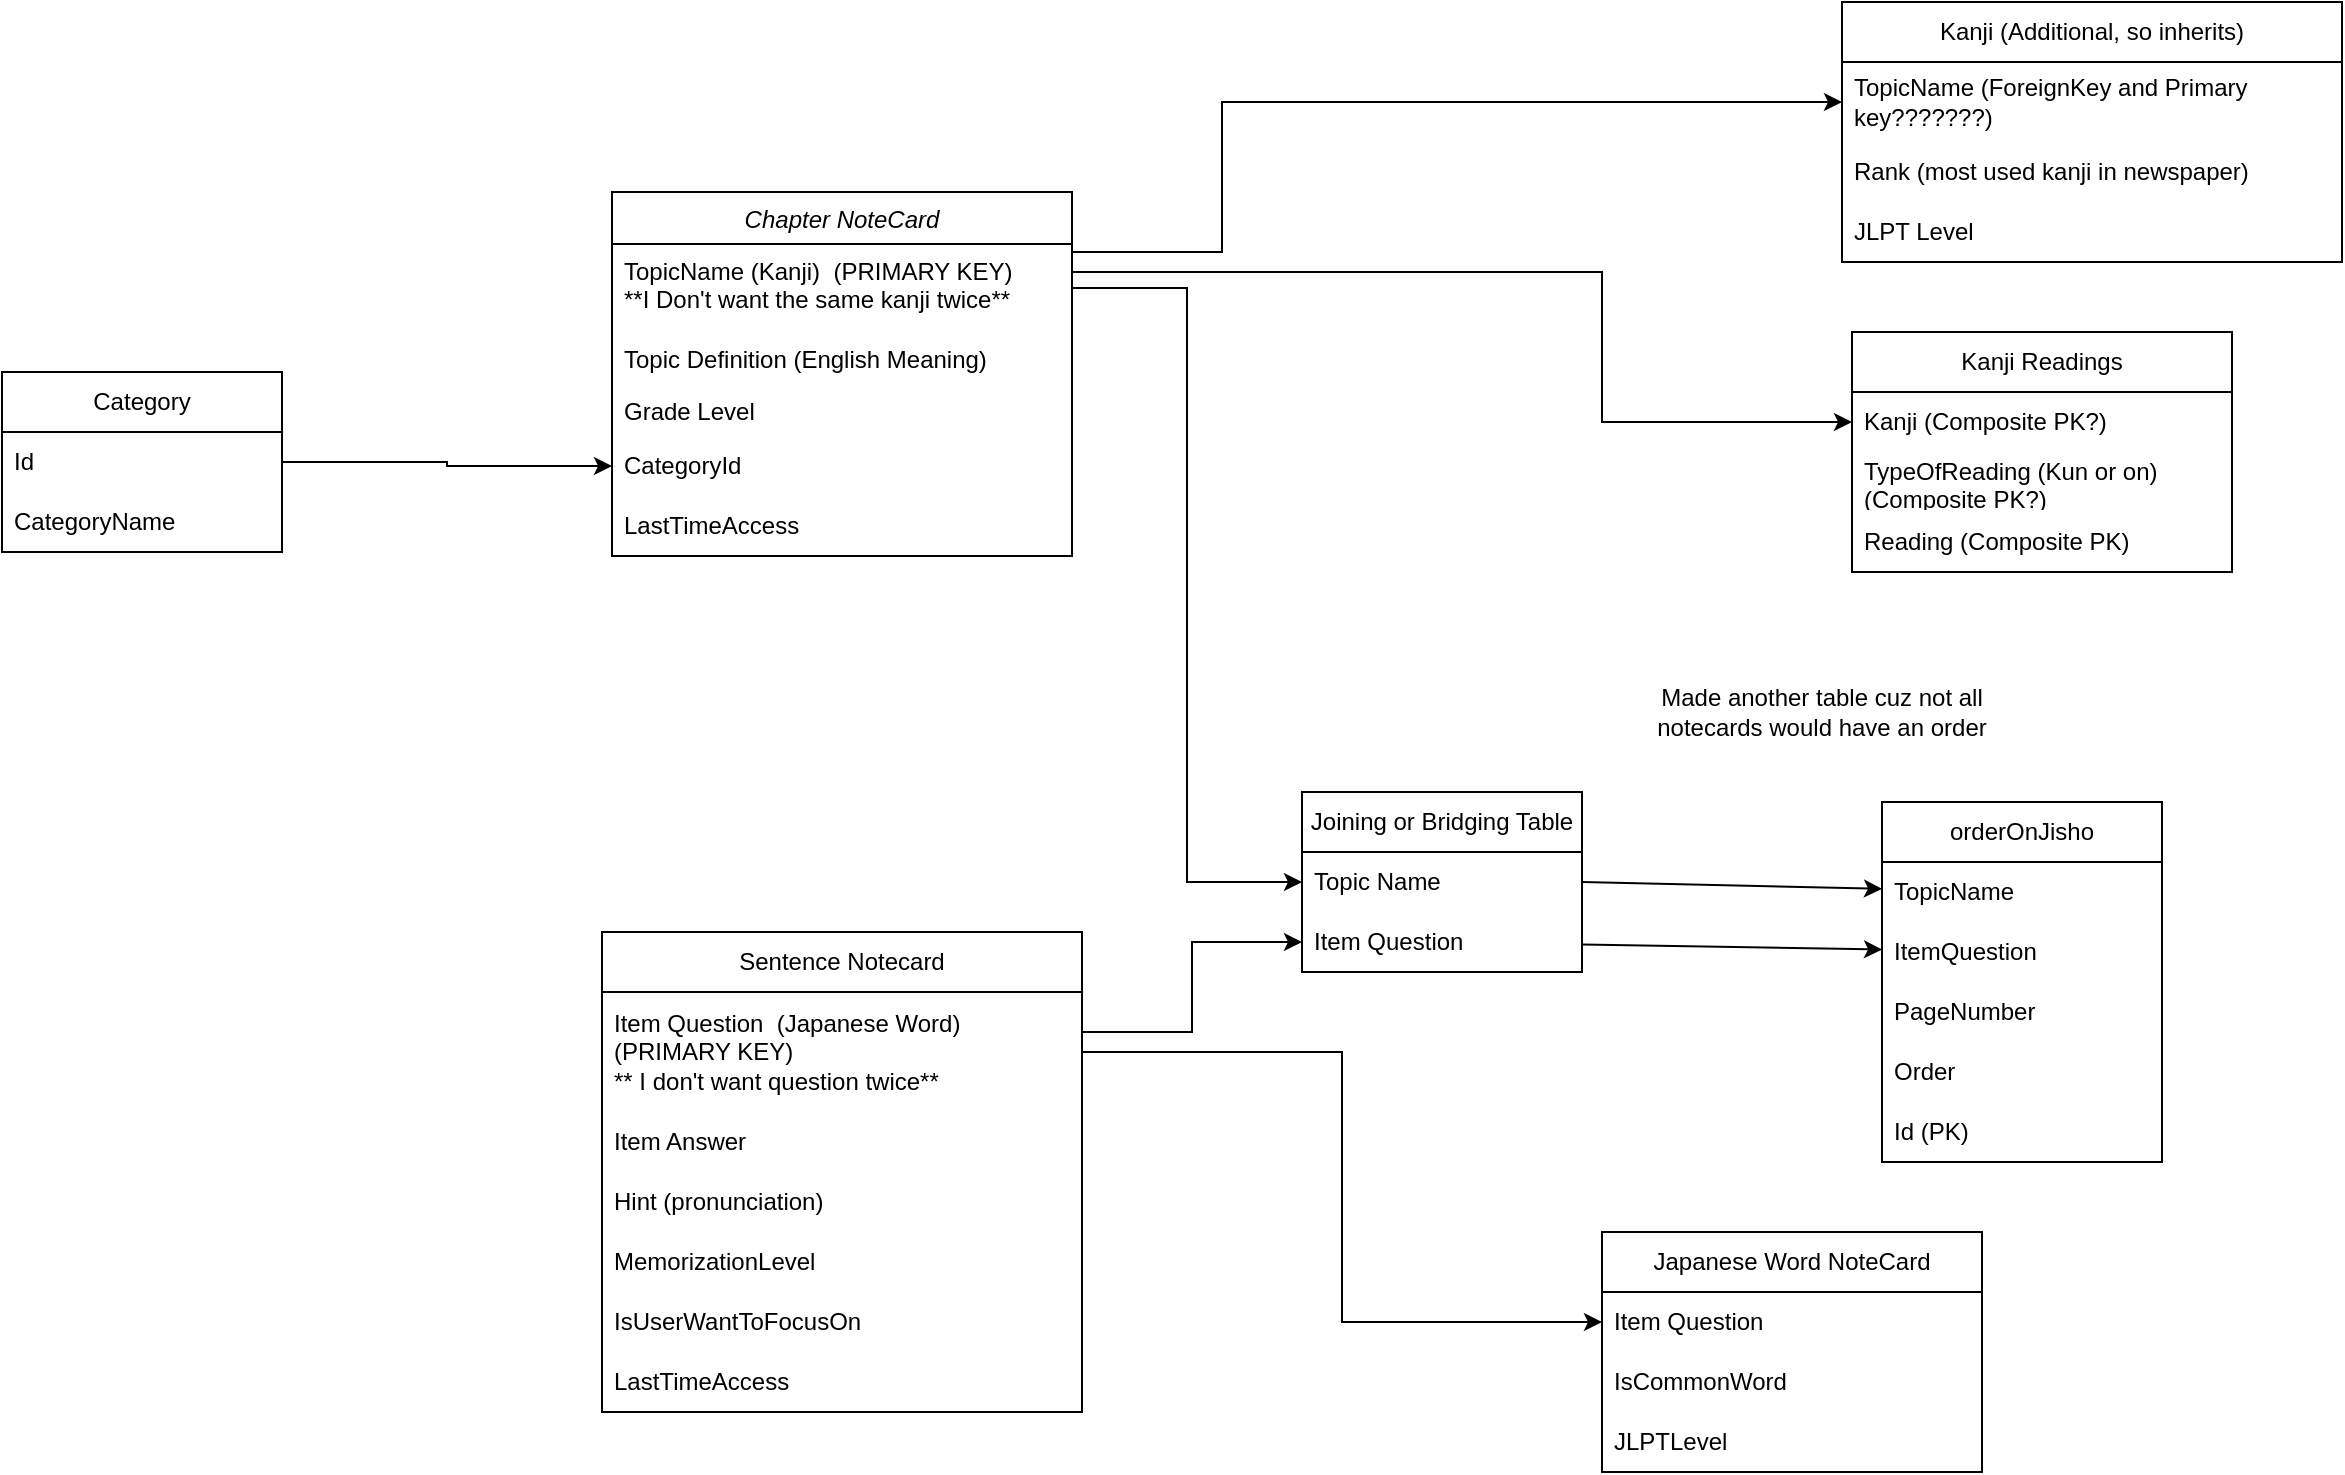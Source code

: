 <mxfile version="21.1.9" type="device">
  <diagram id="C5RBs43oDa-KdzZeNtuy" name="Page-1">
    <mxGraphModel dx="2261" dy="675" grid="1" gridSize="10" guides="1" tooltips="1" connect="1" arrows="1" fold="1" page="1" pageScale="1" pageWidth="827" pageHeight="1169" math="0" shadow="0">
      <root>
        <mxCell id="WIyWlLk6GJQsqaUBKTNV-0" />
        <mxCell id="WIyWlLk6GJQsqaUBKTNV-1" parent="WIyWlLk6GJQsqaUBKTNV-0" />
        <mxCell id="zkfFHV4jXpPFQw0GAbJ--0" value="Chapter NoteCard" style="swimlane;fontStyle=2;align=center;verticalAlign=top;childLayout=stackLayout;horizontal=1;startSize=26;horizontalStack=0;resizeParent=1;resizeLast=0;collapsible=1;marginBottom=0;rounded=0;shadow=0;strokeWidth=1;" parent="WIyWlLk6GJQsqaUBKTNV-1" vertex="1">
          <mxGeometry x="-145" y="160" width="230" height="182" as="geometry">
            <mxRectangle x="230" y="140" width="160" height="26" as="alternateBounds" />
          </mxGeometry>
        </mxCell>
        <mxCell id="zkfFHV4jXpPFQw0GAbJ--1" value="TopicName (Kanji)  (PRIMARY KEY)&#xa;**I Don&#39;t want the same kanji twice**&#xa;" style="text;align=left;verticalAlign=top;spacingLeft=4;spacingRight=4;overflow=hidden;rotatable=0;points=[[0,0.5],[1,0.5]];portConstraint=eastwest;" parent="zkfFHV4jXpPFQw0GAbJ--0" vertex="1">
          <mxGeometry y="26" width="230" height="44" as="geometry" />
        </mxCell>
        <mxCell id="zkfFHV4jXpPFQw0GAbJ--2" value="Topic Definition (English Meaning)" style="text;align=left;verticalAlign=top;spacingLeft=4;spacingRight=4;overflow=hidden;rotatable=0;points=[[0,0.5],[1,0.5]];portConstraint=eastwest;rounded=0;shadow=0;html=0;" parent="zkfFHV4jXpPFQw0GAbJ--0" vertex="1">
          <mxGeometry y="70" width="230" height="26" as="geometry" />
        </mxCell>
        <mxCell id="zkfFHV4jXpPFQw0GAbJ--3" value="Grade Level" style="text;align=left;verticalAlign=top;spacingLeft=4;spacingRight=4;overflow=hidden;rotatable=0;points=[[0,0.5],[1,0.5]];portConstraint=eastwest;rounded=0;shadow=0;html=0;" parent="zkfFHV4jXpPFQw0GAbJ--0" vertex="1">
          <mxGeometry y="96" width="230" height="26" as="geometry" />
        </mxCell>
        <mxCell id="JdzLWAcJNZ2SYFwHWzFW-6" value="CategoryId" style="text;strokeColor=none;fillColor=none;align=left;verticalAlign=middle;spacingLeft=4;spacingRight=4;overflow=hidden;points=[[0,0.5],[1,0.5]];portConstraint=eastwest;rotatable=0;whiteSpace=wrap;html=1;" vertex="1" parent="zkfFHV4jXpPFQw0GAbJ--0">
          <mxGeometry y="122" width="230" height="30" as="geometry" />
        </mxCell>
        <mxCell id="JdzLWAcJNZ2SYFwHWzFW-12" value="LastTimeAccess" style="text;strokeColor=none;fillColor=none;align=left;verticalAlign=middle;spacingLeft=4;spacingRight=4;overflow=hidden;points=[[0,0.5],[1,0.5]];portConstraint=eastwest;rotatable=0;whiteSpace=wrap;html=1;" vertex="1" parent="zkfFHV4jXpPFQw0GAbJ--0">
          <mxGeometry y="152" width="230" height="30" as="geometry" />
        </mxCell>
        <mxCell id="7sE6ybxqHzxTWhRqrIk--2" value="Sentence Notecard" style="swimlane;fontStyle=0;childLayout=stackLayout;horizontal=1;startSize=30;horizontalStack=0;resizeParent=1;resizeParentMax=0;resizeLast=0;collapsible=1;marginBottom=0;whiteSpace=wrap;html=1;" parent="WIyWlLk6GJQsqaUBKTNV-1" vertex="1">
          <mxGeometry x="-150" y="530" width="240" height="240" as="geometry" />
        </mxCell>
        <mxCell id="7sE6ybxqHzxTWhRqrIk--3" value="&lt;div&gt;Item Question&amp;nbsp; (Japanese Word) (PRIMARY KEY)&amp;nbsp; &lt;br&gt;&lt;/div&gt;&lt;div&gt;** I don&#39;t want question twice**&lt;br&gt;&lt;/div&gt;" style="text;strokeColor=none;fillColor=none;align=left;verticalAlign=middle;spacingLeft=4;spacingRight=4;overflow=hidden;points=[[0,0.5],[1,0.5]];portConstraint=eastwest;rotatable=0;whiteSpace=wrap;html=1;" parent="7sE6ybxqHzxTWhRqrIk--2" vertex="1">
          <mxGeometry y="30" width="240" height="60" as="geometry" />
        </mxCell>
        <mxCell id="7sE6ybxqHzxTWhRqrIk--4" value="Item Answer" style="text;strokeColor=none;fillColor=none;align=left;verticalAlign=middle;spacingLeft=4;spacingRight=4;overflow=hidden;points=[[0,0.5],[1,0.5]];portConstraint=eastwest;rotatable=0;whiteSpace=wrap;html=1;" parent="7sE6ybxqHzxTWhRqrIk--2" vertex="1">
          <mxGeometry y="90" width="240" height="30" as="geometry" />
        </mxCell>
        <mxCell id="idc8zW7GMYVcaOIjOReg-0" value="&lt;div&gt;Hint (pronunciation)&lt;/div&gt;" style="text;strokeColor=none;fillColor=none;align=left;verticalAlign=middle;spacingLeft=4;spacingRight=4;overflow=hidden;points=[[0,0.5],[1,0.5]];portConstraint=eastwest;rotatable=0;whiteSpace=wrap;html=1;" parent="7sE6ybxqHzxTWhRqrIk--2" vertex="1">
          <mxGeometry y="120" width="240" height="30" as="geometry" />
        </mxCell>
        <mxCell id="JdzLWAcJNZ2SYFwHWzFW-13" value="MemorizationLevel" style="text;strokeColor=none;fillColor=none;align=left;verticalAlign=middle;spacingLeft=4;spacingRight=4;overflow=hidden;points=[[0,0.5],[1,0.5]];portConstraint=eastwest;rotatable=0;whiteSpace=wrap;html=1;" vertex="1" parent="7sE6ybxqHzxTWhRqrIk--2">
          <mxGeometry y="150" width="240" height="30" as="geometry" />
        </mxCell>
        <mxCell id="JdzLWAcJNZ2SYFwHWzFW-14" value="IsUserWantToFocusOn" style="text;strokeColor=none;fillColor=none;align=left;verticalAlign=middle;spacingLeft=4;spacingRight=4;overflow=hidden;points=[[0,0.5],[1,0.5]];portConstraint=eastwest;rotatable=0;whiteSpace=wrap;html=1;" vertex="1" parent="7sE6ybxqHzxTWhRqrIk--2">
          <mxGeometry y="180" width="240" height="30" as="geometry" />
        </mxCell>
        <mxCell id="JdzLWAcJNZ2SYFwHWzFW-15" value="LastTimeAccess" style="text;strokeColor=none;fillColor=none;align=left;verticalAlign=middle;spacingLeft=4;spacingRight=4;overflow=hidden;points=[[0,0.5],[1,0.5]];portConstraint=eastwest;rotatable=0;whiteSpace=wrap;html=1;" vertex="1" parent="7sE6ybxqHzxTWhRqrIk--2">
          <mxGeometry y="210" width="240" height="30" as="geometry" />
        </mxCell>
        <mxCell id="7sE6ybxqHzxTWhRqrIk--7" value="Kanji (Additional, so inherits)" style="swimlane;fontStyle=0;childLayout=stackLayout;horizontal=1;startSize=30;horizontalStack=0;resizeParent=1;resizeParentMax=0;resizeLast=0;collapsible=1;marginBottom=0;whiteSpace=wrap;html=1;" parent="WIyWlLk6GJQsqaUBKTNV-1" vertex="1">
          <mxGeometry x="470" y="65" width="250" height="130" as="geometry" />
        </mxCell>
        <mxCell id="idc8zW7GMYVcaOIjOReg-4" value="TopicName (ForeignKey and Primary key???????)" style="text;strokeColor=none;fillColor=none;align=left;verticalAlign=middle;spacingLeft=4;spacingRight=4;overflow=hidden;points=[[0,0.5],[1,0.5]];portConstraint=eastwest;rotatable=0;whiteSpace=wrap;html=1;" parent="7sE6ybxqHzxTWhRqrIk--7" vertex="1">
          <mxGeometry y="30" width="250" height="40" as="geometry" />
        </mxCell>
        <mxCell id="7sE6ybxqHzxTWhRqrIk--8" value="Rank (most used kanji in newspaper)" style="text;strokeColor=none;fillColor=none;align=left;verticalAlign=middle;spacingLeft=4;spacingRight=4;overflow=hidden;points=[[0,0.5],[1,0.5]];portConstraint=eastwest;rotatable=0;whiteSpace=wrap;html=1;" parent="7sE6ybxqHzxTWhRqrIk--7" vertex="1">
          <mxGeometry y="70" width="250" height="30" as="geometry" />
        </mxCell>
        <mxCell id="7sE6ybxqHzxTWhRqrIk--9" value="JLPT Level" style="text;strokeColor=none;fillColor=none;align=left;verticalAlign=middle;spacingLeft=4;spacingRight=4;overflow=hidden;points=[[0,0.5],[1,0.5]];portConstraint=eastwest;rotatable=0;whiteSpace=wrap;html=1;" parent="7sE6ybxqHzxTWhRqrIk--7" vertex="1">
          <mxGeometry y="100" width="250" height="30" as="geometry" />
        </mxCell>
        <mxCell id="7sE6ybxqHzxTWhRqrIk--11" value="Kanji Readings" style="swimlane;fontStyle=0;childLayout=stackLayout;horizontal=1;startSize=30;horizontalStack=0;resizeParent=1;resizeParentMax=0;resizeLast=0;collapsible=1;marginBottom=0;whiteSpace=wrap;html=1;" parent="WIyWlLk6GJQsqaUBKTNV-1" vertex="1">
          <mxGeometry x="475" y="230" width="190" height="120" as="geometry" />
        </mxCell>
        <mxCell id="7sE6ybxqHzxTWhRqrIk--12" value="Kanji (Composite PK?)" style="text;strokeColor=none;fillColor=none;align=left;verticalAlign=middle;spacingLeft=4;spacingRight=4;overflow=hidden;points=[[0,0.5],[1,0.5]];portConstraint=eastwest;rotatable=0;whiteSpace=wrap;html=1;" parent="7sE6ybxqHzxTWhRqrIk--11" vertex="1">
          <mxGeometry y="30" width="190" height="30" as="geometry" />
        </mxCell>
        <mxCell id="7sE6ybxqHzxTWhRqrIk--13" value="TypeOfReading (Kun or on) (Composite PK?)" style="text;strokeColor=none;fillColor=none;align=left;verticalAlign=middle;spacingLeft=4;spacingRight=4;overflow=hidden;points=[[0,0.5],[1,0.5]];portConstraint=eastwest;rotatable=0;whiteSpace=wrap;html=1;" parent="7sE6ybxqHzxTWhRqrIk--11" vertex="1">
          <mxGeometry y="60" width="190" height="30" as="geometry" />
        </mxCell>
        <mxCell id="7sE6ybxqHzxTWhRqrIk--14" value="Reading (Composite PK)" style="text;strokeColor=none;fillColor=none;align=left;verticalAlign=middle;spacingLeft=4;spacingRight=4;overflow=hidden;points=[[0,0.5],[1,0.5]];portConstraint=eastwest;rotatable=0;whiteSpace=wrap;html=1;" parent="7sE6ybxqHzxTWhRqrIk--11" vertex="1">
          <mxGeometry y="90" width="190" height="30" as="geometry" />
        </mxCell>
        <mxCell id="7sE6ybxqHzxTWhRqrIk--16" value="Joining or Bridging Table" style="swimlane;fontStyle=0;childLayout=stackLayout;horizontal=1;startSize=30;horizontalStack=0;resizeParent=1;resizeParentMax=0;resizeLast=0;collapsible=1;marginBottom=0;whiteSpace=wrap;html=1;" parent="WIyWlLk6GJQsqaUBKTNV-1" vertex="1">
          <mxGeometry x="200" y="460" width="140" height="90" as="geometry" />
        </mxCell>
        <mxCell id="7sE6ybxqHzxTWhRqrIk--17" value="Topic Name" style="text;strokeColor=none;fillColor=none;align=left;verticalAlign=middle;spacingLeft=4;spacingRight=4;overflow=hidden;points=[[0,0.5],[1,0.5]];portConstraint=eastwest;rotatable=0;whiteSpace=wrap;html=1;" parent="7sE6ybxqHzxTWhRqrIk--16" vertex="1">
          <mxGeometry y="30" width="140" height="30" as="geometry" />
        </mxCell>
        <mxCell id="7sE6ybxqHzxTWhRqrIk--18" value="Item Question" style="text;strokeColor=none;fillColor=none;align=left;verticalAlign=middle;spacingLeft=4;spacingRight=4;overflow=hidden;points=[[0,0.5],[1,0.5]];portConstraint=eastwest;rotatable=0;whiteSpace=wrap;html=1;" parent="7sE6ybxqHzxTWhRqrIk--16" vertex="1">
          <mxGeometry y="60" width="140" height="30" as="geometry" />
        </mxCell>
        <mxCell id="idc8zW7GMYVcaOIjOReg-1" style="edgeStyle=orthogonalEdgeStyle;rounded=0;orthogonalLoop=1;jettySize=auto;html=1;" parent="WIyWlLk6GJQsqaUBKTNV-1" source="7sE6ybxqHzxTWhRqrIk--3" target="7sE6ybxqHzxTWhRqrIk--18" edge="1">
          <mxGeometry relative="1" as="geometry">
            <Array as="points">
              <mxPoint x="145" y="580" />
              <mxPoint x="145" y="535" />
            </Array>
          </mxGeometry>
        </mxCell>
        <mxCell id="idc8zW7GMYVcaOIjOReg-2" style="edgeStyle=orthogonalEdgeStyle;rounded=0;orthogonalLoop=1;jettySize=auto;html=1;entryX=0;entryY=0.5;entryDx=0;entryDy=0;" parent="WIyWlLk6GJQsqaUBKTNV-1" source="zkfFHV4jXpPFQw0GAbJ--1" target="7sE6ybxqHzxTWhRqrIk--17" edge="1">
          <mxGeometry relative="1" as="geometry" />
        </mxCell>
        <mxCell id="idc8zW7GMYVcaOIjOReg-3" style="edgeStyle=orthogonalEdgeStyle;rounded=0;orthogonalLoop=1;jettySize=auto;html=1;" parent="WIyWlLk6GJQsqaUBKTNV-1" source="zkfFHV4jXpPFQw0GAbJ--1" target="7sE6ybxqHzxTWhRqrIk--12" edge="1">
          <mxGeometry relative="1" as="geometry">
            <Array as="points">
              <mxPoint x="350" y="200" />
              <mxPoint x="350" y="275" />
            </Array>
          </mxGeometry>
        </mxCell>
        <mxCell id="idc8zW7GMYVcaOIjOReg-5" style="edgeStyle=orthogonalEdgeStyle;rounded=0;orthogonalLoop=1;jettySize=auto;html=1;entryX=0;entryY=0.5;entryDx=0;entryDy=0;" parent="WIyWlLk6GJQsqaUBKTNV-1" source="zkfFHV4jXpPFQw0GAbJ--1" target="idc8zW7GMYVcaOIjOReg-4" edge="1">
          <mxGeometry relative="1" as="geometry">
            <Array as="points">
              <mxPoint x="160" y="190" />
              <mxPoint x="160" y="115" />
            </Array>
          </mxGeometry>
        </mxCell>
        <mxCell id="JdzLWAcJNZ2SYFwHWzFW-0" value="Japanese Word NoteCard" style="swimlane;fontStyle=0;childLayout=stackLayout;horizontal=1;startSize=30;horizontalStack=0;resizeParent=1;resizeParentMax=0;resizeLast=0;collapsible=1;marginBottom=0;whiteSpace=wrap;html=1;" vertex="1" parent="WIyWlLk6GJQsqaUBKTNV-1">
          <mxGeometry x="350" y="680" width="190" height="120" as="geometry" />
        </mxCell>
        <mxCell id="JdzLWAcJNZ2SYFwHWzFW-1" value="Item Question" style="text;strokeColor=none;fillColor=none;align=left;verticalAlign=middle;spacingLeft=4;spacingRight=4;overflow=hidden;points=[[0,0.5],[1,0.5]];portConstraint=eastwest;rotatable=0;whiteSpace=wrap;html=1;" vertex="1" parent="JdzLWAcJNZ2SYFwHWzFW-0">
          <mxGeometry y="30" width="190" height="30" as="geometry" />
        </mxCell>
        <mxCell id="JdzLWAcJNZ2SYFwHWzFW-2" value="IsCommonWord" style="text;strokeColor=none;fillColor=none;align=left;verticalAlign=middle;spacingLeft=4;spacingRight=4;overflow=hidden;points=[[0,0.5],[1,0.5]];portConstraint=eastwest;rotatable=0;whiteSpace=wrap;html=1;" vertex="1" parent="JdzLWAcJNZ2SYFwHWzFW-0">
          <mxGeometry y="60" width="190" height="30" as="geometry" />
        </mxCell>
        <mxCell id="JdzLWAcJNZ2SYFwHWzFW-3" value="JLPTLevel" style="text;strokeColor=none;fillColor=none;align=left;verticalAlign=middle;spacingLeft=4;spacingRight=4;overflow=hidden;points=[[0,0.5],[1,0.5]];portConstraint=eastwest;rotatable=0;whiteSpace=wrap;html=1;" vertex="1" parent="JdzLWAcJNZ2SYFwHWzFW-0">
          <mxGeometry y="90" width="190" height="30" as="geometry" />
        </mxCell>
        <mxCell id="JdzLWAcJNZ2SYFwHWzFW-5" style="edgeStyle=orthogonalEdgeStyle;rounded=0;orthogonalLoop=1;jettySize=auto;html=1;" edge="1" parent="WIyWlLk6GJQsqaUBKTNV-1" source="7sE6ybxqHzxTWhRqrIk--3" target="JdzLWAcJNZ2SYFwHWzFW-1">
          <mxGeometry relative="1" as="geometry" />
        </mxCell>
        <mxCell id="JdzLWAcJNZ2SYFwHWzFW-7" value="Category" style="swimlane;fontStyle=0;childLayout=stackLayout;horizontal=1;startSize=30;horizontalStack=0;resizeParent=1;resizeParentMax=0;resizeLast=0;collapsible=1;marginBottom=0;whiteSpace=wrap;html=1;" vertex="1" parent="WIyWlLk6GJQsqaUBKTNV-1">
          <mxGeometry x="-450" y="250" width="140" height="90" as="geometry" />
        </mxCell>
        <mxCell id="JdzLWAcJNZ2SYFwHWzFW-8" value="Id" style="text;strokeColor=none;fillColor=none;align=left;verticalAlign=middle;spacingLeft=4;spacingRight=4;overflow=hidden;points=[[0,0.5],[1,0.5]];portConstraint=eastwest;rotatable=0;whiteSpace=wrap;html=1;" vertex="1" parent="JdzLWAcJNZ2SYFwHWzFW-7">
          <mxGeometry y="30" width="140" height="30" as="geometry" />
        </mxCell>
        <mxCell id="JdzLWAcJNZ2SYFwHWzFW-9" value="CategoryName" style="text;strokeColor=none;fillColor=none;align=left;verticalAlign=middle;spacingLeft=4;spacingRight=4;overflow=hidden;points=[[0,0.5],[1,0.5]];portConstraint=eastwest;rotatable=0;whiteSpace=wrap;html=1;" vertex="1" parent="JdzLWAcJNZ2SYFwHWzFW-7">
          <mxGeometry y="60" width="140" height="30" as="geometry" />
        </mxCell>
        <mxCell id="JdzLWAcJNZ2SYFwHWzFW-11" style="edgeStyle=orthogonalEdgeStyle;rounded=0;orthogonalLoop=1;jettySize=auto;html=1;entryX=0;entryY=0.5;entryDx=0;entryDy=0;" edge="1" parent="WIyWlLk6GJQsqaUBKTNV-1" source="JdzLWAcJNZ2SYFwHWzFW-8" target="JdzLWAcJNZ2SYFwHWzFW-6">
          <mxGeometry relative="1" as="geometry" />
        </mxCell>
        <mxCell id="JdzLWAcJNZ2SYFwHWzFW-17" value="Made another table cuz not all notecards would have an order" style="text;html=1;strokeColor=none;fillColor=none;align=center;verticalAlign=middle;whiteSpace=wrap;rounded=0;" vertex="1" parent="WIyWlLk6GJQsqaUBKTNV-1">
          <mxGeometry x="370" y="400" width="180" height="40" as="geometry" />
        </mxCell>
        <mxCell id="JdzLWAcJNZ2SYFwHWzFW-18" value="orderOnJisho" style="swimlane;fontStyle=0;childLayout=stackLayout;horizontal=1;startSize=30;horizontalStack=0;resizeParent=1;resizeParentMax=0;resizeLast=0;collapsible=1;marginBottom=0;whiteSpace=wrap;html=1;" vertex="1" parent="WIyWlLk6GJQsqaUBKTNV-1">
          <mxGeometry x="490" y="465" width="140" height="180" as="geometry" />
        </mxCell>
        <mxCell id="JdzLWAcJNZ2SYFwHWzFW-19" value="TopicName" style="text;strokeColor=none;fillColor=none;align=left;verticalAlign=middle;spacingLeft=4;spacingRight=4;overflow=hidden;points=[[0,0.5],[1,0.5]];portConstraint=eastwest;rotatable=0;whiteSpace=wrap;html=1;" vertex="1" parent="JdzLWAcJNZ2SYFwHWzFW-18">
          <mxGeometry y="30" width="140" height="30" as="geometry" />
        </mxCell>
        <mxCell id="JdzLWAcJNZ2SYFwHWzFW-20" value="ItemQuestion" style="text;strokeColor=none;fillColor=none;align=left;verticalAlign=middle;spacingLeft=4;spacingRight=4;overflow=hidden;points=[[0,0.5],[1,0.5]];portConstraint=eastwest;rotatable=0;whiteSpace=wrap;html=1;" vertex="1" parent="JdzLWAcJNZ2SYFwHWzFW-18">
          <mxGeometry y="60" width="140" height="30" as="geometry" />
        </mxCell>
        <mxCell id="JdzLWAcJNZ2SYFwHWzFW-21" value="PageNumber" style="text;strokeColor=none;fillColor=none;align=left;verticalAlign=middle;spacingLeft=4;spacingRight=4;overflow=hidden;points=[[0,0.5],[1,0.5]];portConstraint=eastwest;rotatable=0;whiteSpace=wrap;html=1;" vertex="1" parent="JdzLWAcJNZ2SYFwHWzFW-18">
          <mxGeometry y="90" width="140" height="30" as="geometry" />
        </mxCell>
        <mxCell id="JdzLWAcJNZ2SYFwHWzFW-25" value="Order" style="text;strokeColor=none;fillColor=none;align=left;verticalAlign=middle;spacingLeft=4;spacingRight=4;overflow=hidden;points=[[0,0.5],[1,0.5]];portConstraint=eastwest;rotatable=0;whiteSpace=wrap;html=1;" vertex="1" parent="JdzLWAcJNZ2SYFwHWzFW-18">
          <mxGeometry y="120" width="140" height="30" as="geometry" />
        </mxCell>
        <mxCell id="JdzLWAcJNZ2SYFwHWzFW-26" value="Id (PK)" style="text;strokeColor=none;fillColor=none;align=left;verticalAlign=middle;spacingLeft=4;spacingRight=4;overflow=hidden;points=[[0,0.5],[1,0.5]];portConstraint=eastwest;rotatable=0;whiteSpace=wrap;html=1;" vertex="1" parent="JdzLWAcJNZ2SYFwHWzFW-18">
          <mxGeometry y="150" width="140" height="30" as="geometry" />
        </mxCell>
        <mxCell id="JdzLWAcJNZ2SYFwHWzFW-23" value="" style="endArrow=classic;html=1;rounded=0;exitX=1;exitY=0.5;exitDx=0;exitDy=0;" edge="1" parent="WIyWlLk6GJQsqaUBKTNV-1" source="7sE6ybxqHzxTWhRqrIk--17" target="JdzLWAcJNZ2SYFwHWzFW-19">
          <mxGeometry width="50" height="50" relative="1" as="geometry">
            <mxPoint x="360" y="540" as="sourcePoint" />
            <mxPoint x="410" y="490" as="targetPoint" />
          </mxGeometry>
        </mxCell>
        <mxCell id="JdzLWAcJNZ2SYFwHWzFW-24" value="" style="endArrow=classic;html=1;rounded=0;" edge="1" parent="WIyWlLk6GJQsqaUBKTNV-1" source="7sE6ybxqHzxTWhRqrIk--18" target="JdzLWAcJNZ2SYFwHWzFW-20">
          <mxGeometry width="50" height="50" relative="1" as="geometry">
            <mxPoint x="380" y="580" as="sourcePoint" />
            <mxPoint x="430" y="530" as="targetPoint" />
          </mxGeometry>
        </mxCell>
      </root>
    </mxGraphModel>
  </diagram>
</mxfile>
